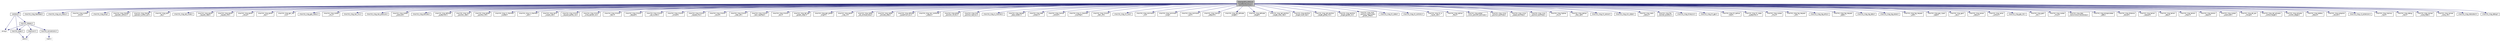 digraph "libraries/GCS_MAVLink/include/mavlink/v1.0/common/common.h"
{
 // INTERACTIVE_SVG=YES
  edge [fontname="Helvetica",fontsize="10",labelfontname="Helvetica",labelfontsize="10"];
  node [fontname="Helvetica",fontsize="10",shape=record];
  Node1 [label="libraries/GCS_MAVLink\l/include/mavlink/v1.0\l/common/common.h",height=0.2,width=0.4,color="black", fillcolor="grey75", style="filled" fontcolor="black"];
  Node1 -> Node2 [color="midnightblue",fontsize="10",style="solid",fontname="Helvetica"];
  Node2 [label="../protocol.h",height=0.2,width=0.4,color="black", fillcolor="white", style="filled",URL="$v1_80_2protocol_8h.html"];
  Node2 -> Node3 [color="midnightblue",fontsize="10",style="solid",fontname="Helvetica"];
  Node3 [label="string.h",height=0.2,width=0.4,color="grey75", fillcolor="white", style="filled"];
  Node2 -> Node4 [color="midnightblue",fontsize="10",style="solid",fontname="Helvetica"];
  Node4 [label="mavlink_types.h",height=0.2,width=0.4,color="black", fillcolor="white", style="filled",URL="$v1_80_2mavlink__types_8h.html"];
  Node4 -> Node5 [color="midnightblue",fontsize="10",style="solid",fontname="Helvetica"];
  Node5 [label="stdint.h",height=0.2,width=0.4,color="grey75", fillcolor="white", style="filled"];
  Node2 -> Node6 [color="midnightblue",fontsize="10",style="solid",fontname="Helvetica"];
  Node6 [label="mavlink_helpers.h",height=0.2,width=0.4,color="black", fillcolor="white", style="filled",URL="$v1_80_2mavlink__helpers_8h.html"];
  Node6 -> Node3 [color="midnightblue",fontsize="10",style="solid",fontname="Helvetica"];
  Node6 -> Node7 [color="midnightblue",fontsize="10",style="solid",fontname="Helvetica"];
  Node7 [label="checksum.h",height=0.2,width=0.4,color="black", fillcolor="white", style="filled",URL="$v1_80_2checksum_8h.html"];
  Node7 -> Node5 [color="midnightblue",fontsize="10",style="solid",fontname="Helvetica"];
  Node6 -> Node4 [color="midnightblue",fontsize="10",style="solid",fontname="Helvetica"];
  Node6 -> Node8 [color="midnightblue",fontsize="10",style="solid",fontname="Helvetica"];
  Node8 [label="mavlink_conversions.h",height=0.2,width=0.4,color="black", fillcolor="white", style="filled",URL="$mavlink__conversions_8h.html"];
  Node8 -> Node9 [color="midnightblue",fontsize="10",style="solid",fontname="Helvetica"];
  Node9 [label="math.h",height=0.2,width=0.4,color="grey75", fillcolor="white", style="filled"];
  Node1 -> Node10 [color="midnightblue",fontsize="10",style="solid",fontname="Helvetica"];
  Node10 [label="./mavlink_msg_heartbeat.h",height=0.2,width=0.4,color="black", fillcolor="white", style="filled",URL="$v1_80_2common_2mavlink__msg__heartbeat_8h.html"];
  Node1 -> Node11 [color="midnightblue",fontsize="10",style="solid",fontname="Helvetica"];
  Node11 [label="./mavlink_msg_sys_status.h",height=0.2,width=0.4,color="black", fillcolor="white", style="filled",URL="$v1_80_2common_2mavlink__msg__sys__status_8h.html"];
  Node1 -> Node12 [color="midnightblue",fontsize="10",style="solid",fontname="Helvetica"];
  Node12 [label="./mavlink_msg_system\l_time.h",height=0.2,width=0.4,color="black", fillcolor="white", style="filled",URL="$v1_80_2common_2mavlink__msg__system__time_8h.html"];
  Node1 -> Node13 [color="midnightblue",fontsize="10",style="solid",fontname="Helvetica"];
  Node13 [label="./mavlink_msg_ping.h",height=0.2,width=0.4,color="black", fillcolor="white", style="filled",URL="$v1_80_2common_2mavlink__msg__ping_8h.html"];
  Node1 -> Node14 [color="midnightblue",fontsize="10",style="solid",fontname="Helvetica"];
  Node14 [label="./mavlink_msg_change\l_operator_control.h",height=0.2,width=0.4,color="black", fillcolor="white", style="filled",URL="$v1_80_2common_2mavlink__msg__change__operator__control_8h.html"];
  Node1 -> Node15 [color="midnightblue",fontsize="10",style="solid",fontname="Helvetica"];
  Node15 [label="./mavlink_msg_change\l_operator_control_ack.h",height=0.2,width=0.4,color="black", fillcolor="white", style="filled",URL="$v1_80_2common_2mavlink__msg__change__operator__control__ack_8h.html"];
  Node1 -> Node16 [color="midnightblue",fontsize="10",style="solid",fontname="Helvetica"];
  Node16 [label="./mavlink_msg_auth\l_key.h",height=0.2,width=0.4,color="black", fillcolor="white", style="filled",URL="$v1_80_2common_2mavlink__msg__auth__key_8h.html"];
  Node1 -> Node17 [color="midnightblue",fontsize="10",style="solid",fontname="Helvetica"];
  Node17 [label="./mavlink_msg_set_mode.h",height=0.2,width=0.4,color="black", fillcolor="white", style="filled",URL="$v1_80_2common_2mavlink__msg__set__mode_8h.html"];
  Node1 -> Node18 [color="midnightblue",fontsize="10",style="solid",fontname="Helvetica"];
  Node18 [label="./mavlink_msg_param\l_request_read.h",height=0.2,width=0.4,color="black", fillcolor="white", style="filled",URL="$v1_80_2common_2mavlink__msg__param__request__read_8h.html"];
  Node1 -> Node19 [color="midnightblue",fontsize="10",style="solid",fontname="Helvetica"];
  Node19 [label="./mavlink_msg_param\l_request_list.h",height=0.2,width=0.4,color="black", fillcolor="white", style="filled",URL="$v1_80_2common_2mavlink__msg__param__request__list_8h.html"];
  Node1 -> Node20 [color="midnightblue",fontsize="10",style="solid",fontname="Helvetica"];
  Node20 [label="./mavlink_msg_param\l_value.h",height=0.2,width=0.4,color="black", fillcolor="white", style="filled",URL="$v1_80_2common_2mavlink__msg__param__value_8h.html"];
  Node1 -> Node21 [color="midnightblue",fontsize="10",style="solid",fontname="Helvetica"];
  Node21 [label="./mavlink_msg_param\l_set.h",height=0.2,width=0.4,color="black", fillcolor="white", style="filled",URL="$v1_80_2common_2mavlink__msg__param__set_8h.html"];
  Node1 -> Node22 [color="midnightblue",fontsize="10",style="solid",fontname="Helvetica"];
  Node22 [label="./mavlink_msg_gps_raw\l_int.h",height=0.2,width=0.4,color="black", fillcolor="white", style="filled",URL="$v1_80_2common_2mavlink__msg__gps__raw__int_8h.html"];
  Node1 -> Node23 [color="midnightblue",fontsize="10",style="solid",fontname="Helvetica"];
  Node23 [label="./mavlink_msg_gps_status.h",height=0.2,width=0.4,color="black", fillcolor="white", style="filled",URL="$v1_80_2common_2mavlink__msg__gps__status_8h.html"];
  Node1 -> Node24 [color="midnightblue",fontsize="10",style="solid",fontname="Helvetica"];
  Node24 [label="./mavlink_msg_scaled\l_imu.h",height=0.2,width=0.4,color="black", fillcolor="white", style="filled",URL="$v1_80_2common_2mavlink__msg__scaled__imu_8h.html"];
  Node1 -> Node25 [color="midnightblue",fontsize="10",style="solid",fontname="Helvetica"];
  Node25 [label="./mavlink_msg_raw_imu.h",height=0.2,width=0.4,color="black", fillcolor="white", style="filled",URL="$v1_80_2common_2mavlink__msg__raw__imu_8h.html"];
  Node1 -> Node26 [color="midnightblue",fontsize="10",style="solid",fontname="Helvetica"];
  Node26 [label="./mavlink_msg_raw_pressure.h",height=0.2,width=0.4,color="black", fillcolor="white", style="filled",URL="$v1_80_2common_2mavlink__msg__raw__pressure_8h.html"];
  Node1 -> Node27 [color="midnightblue",fontsize="10",style="solid",fontname="Helvetica"];
  Node27 [label="./mavlink_msg_scaled\l_pressure.h",height=0.2,width=0.4,color="black", fillcolor="white", style="filled",URL="$v1_80_2common_2mavlink__msg__scaled__pressure_8h.html"];
  Node1 -> Node28 [color="midnightblue",fontsize="10",style="solid",fontname="Helvetica"];
  Node28 [label="./mavlink_msg_attitude.h",height=0.2,width=0.4,color="black", fillcolor="white", style="filled",URL="$v1_80_2common_2mavlink__msg__attitude_8h.html"];
  Node1 -> Node29 [color="midnightblue",fontsize="10",style="solid",fontname="Helvetica"];
  Node29 [label="./mavlink_msg_attitude\l_quaternion.h",height=0.2,width=0.4,color="black", fillcolor="white", style="filled",URL="$mavlink__msg__attitude__quaternion_8h.html"];
  Node1 -> Node30 [color="midnightblue",fontsize="10",style="solid",fontname="Helvetica"];
  Node30 [label="./mavlink_msg_local\l_position_ned.h",height=0.2,width=0.4,color="black", fillcolor="white", style="filled",URL="$mavlink__msg__local__position__ned_8h.html"];
  Node1 -> Node31 [color="midnightblue",fontsize="10",style="solid",fontname="Helvetica"];
  Node31 [label="./mavlink_msg_global\l_position_int.h",height=0.2,width=0.4,color="black", fillcolor="white", style="filled",URL="$v1_80_2common_2mavlink__msg__global__position__int_8h.html"];
  Node1 -> Node32 [color="midnightblue",fontsize="10",style="solid",fontname="Helvetica"];
  Node32 [label="./mavlink_msg_rc_channels\l_scaled.h",height=0.2,width=0.4,color="black", fillcolor="white", style="filled",URL="$v1_80_2common_2mavlink__msg__rc__channels__scaled_8h.html"];
  Node1 -> Node33 [color="midnightblue",fontsize="10",style="solid",fontname="Helvetica"];
  Node33 [label="./mavlink_msg_rc_channels\l_raw.h",height=0.2,width=0.4,color="black", fillcolor="white", style="filled",URL="$v1_80_2common_2mavlink__msg__rc__channels__raw_8h.html"];
  Node1 -> Node34 [color="midnightblue",fontsize="10",style="solid",fontname="Helvetica"];
  Node34 [label="./mavlink_msg_servo\l_output_raw.h",height=0.2,width=0.4,color="black", fillcolor="white", style="filled",URL="$v1_80_2common_2mavlink__msg__servo__output__raw_8h.html"];
  Node1 -> Node35 [color="midnightblue",fontsize="10",style="solid",fontname="Helvetica"];
  Node35 [label="./mavlink_msg_mission\l_request_partial_list.h",height=0.2,width=0.4,color="black", fillcolor="white", style="filled",URL="$mavlink__msg__mission__request__partial__list_8h.html"];
  Node1 -> Node36 [color="midnightblue",fontsize="10",style="solid",fontname="Helvetica"];
  Node36 [label="./mavlink_msg_mission\l_write_partial_list.h",height=0.2,width=0.4,color="black", fillcolor="white", style="filled",URL="$mavlink__msg__mission__write__partial__list_8h.html"];
  Node1 -> Node37 [color="midnightblue",fontsize="10",style="solid",fontname="Helvetica"];
  Node37 [label="./mavlink_msg_mission\l_item.h",height=0.2,width=0.4,color="black", fillcolor="white", style="filled",URL="$mavlink__msg__mission__item_8h.html"];
  Node1 -> Node38 [color="midnightblue",fontsize="10",style="solid",fontname="Helvetica"];
  Node38 [label="./mavlink_msg_mission\l_request.h",height=0.2,width=0.4,color="black", fillcolor="white", style="filled",URL="$mavlink__msg__mission__request_8h.html"];
  Node1 -> Node39 [color="midnightblue",fontsize="10",style="solid",fontname="Helvetica"];
  Node39 [label="./mavlink_msg_mission\l_set_current.h",height=0.2,width=0.4,color="black", fillcolor="white", style="filled",URL="$mavlink__msg__mission__set__current_8h.html"];
  Node1 -> Node40 [color="midnightblue",fontsize="10",style="solid",fontname="Helvetica"];
  Node40 [label="./mavlink_msg_mission\l_current.h",height=0.2,width=0.4,color="black", fillcolor="white", style="filled",URL="$mavlink__msg__mission__current_8h.html"];
  Node1 -> Node41 [color="midnightblue",fontsize="10",style="solid",fontname="Helvetica"];
  Node41 [label="./mavlink_msg_mission\l_request_list.h",height=0.2,width=0.4,color="black", fillcolor="white", style="filled",URL="$mavlink__msg__mission__request__list_8h.html"];
  Node1 -> Node42 [color="midnightblue",fontsize="10",style="solid",fontname="Helvetica"];
  Node42 [label="./mavlink_msg_mission\l_count.h",height=0.2,width=0.4,color="black", fillcolor="white", style="filled",URL="$mavlink__msg__mission__count_8h.html"];
  Node1 -> Node43 [color="midnightblue",fontsize="10",style="solid",fontname="Helvetica"];
  Node43 [label="./mavlink_msg_mission\l_clear_all.h",height=0.2,width=0.4,color="black", fillcolor="white", style="filled",URL="$mavlink__msg__mission__clear__all_8h.html"];
  Node1 -> Node44 [color="midnightblue",fontsize="10",style="solid",fontname="Helvetica"];
  Node44 [label="./mavlink_msg_mission\l_item_reached.h",height=0.2,width=0.4,color="black", fillcolor="white", style="filled",URL="$mavlink__msg__mission__item__reached_8h.html"];
  Node1 -> Node45 [color="midnightblue",fontsize="10",style="solid",fontname="Helvetica"];
  Node45 [label="./mavlink_msg_mission\l_ack.h",height=0.2,width=0.4,color="black", fillcolor="white", style="filled",URL="$mavlink__msg__mission__ack_8h.html"];
  Node1 -> Node46 [color="midnightblue",fontsize="10",style="solid",fontname="Helvetica"];
  Node46 [label="./mavlink_msg_set_gps\l_global_origin.h",height=0.2,width=0.4,color="black", fillcolor="white", style="filled",URL="$mavlink__msg__set__gps__global__origin_8h.html"];
  Node1 -> Node47 [color="midnightblue",fontsize="10",style="solid",fontname="Helvetica"];
  Node47 [label="./mavlink_msg_gps_global\l_origin.h",height=0.2,width=0.4,color="black", fillcolor="white", style="filled",URL="$mavlink__msg__gps__global__origin_8h.html"];
  Node1 -> Node48 [color="midnightblue",fontsize="10",style="solid",fontname="Helvetica"];
  Node48 [label="./mavlink_msg_param\l_map_rc.h",height=0.2,width=0.4,color="black", fillcolor="white", style="filled",URL="$mavlink__msg__param__map__rc_8h.html"];
  Node1 -> Node49 [color="midnightblue",fontsize="10",style="solid",fontname="Helvetica"];
  Node49 [label="./mavlink_msg_safety\l_set_allowed_area.h",height=0.2,width=0.4,color="black", fillcolor="white", style="filled",URL="$v1_80_2common_2mavlink__msg__safety__set__allowed__area_8h.html"];
  Node1 -> Node50 [color="midnightblue",fontsize="10",style="solid",fontname="Helvetica"];
  Node50 [label="./mavlink_msg_safety\l_allowed_area.h",height=0.2,width=0.4,color="black", fillcolor="white", style="filled",URL="$v1_80_2common_2mavlink__msg__safety__allowed__area_8h.html"];
  Node1 -> Node51 [color="midnightblue",fontsize="10",style="solid",fontname="Helvetica"];
  Node51 [label="./mavlink_msg_attitude\l_quaternion_cov.h",height=0.2,width=0.4,color="black", fillcolor="white", style="filled",URL="$mavlink__msg__attitude__quaternion__cov_8h.html"];
  Node1 -> Node52 [color="midnightblue",fontsize="10",style="solid",fontname="Helvetica"];
  Node52 [label="./mavlink_msg_nav_controller\l_output.h",height=0.2,width=0.4,color="black", fillcolor="white", style="filled",URL="$v1_80_2common_2mavlink__msg__nav__controller__output_8h.html"];
  Node1 -> Node53 [color="midnightblue",fontsize="10",style="solid",fontname="Helvetica"];
  Node53 [label="./mavlink_msg_global\l_position_int_cov.h",height=0.2,width=0.4,color="black", fillcolor="white", style="filled",URL="$mavlink__msg__global__position__int__cov_8h.html"];
  Node1 -> Node54 [color="midnightblue",fontsize="10",style="solid",fontname="Helvetica"];
  Node54 [label="./mavlink_msg_local\l_position_ned_cov.h",height=0.2,width=0.4,color="black", fillcolor="white", style="filled",URL="$mavlink__msg__local__position__ned__cov_8h.html"];
  Node1 -> Node55 [color="midnightblue",fontsize="10",style="solid",fontname="Helvetica"];
  Node55 [label="./mavlink_msg_rc_channels.h",height=0.2,width=0.4,color="black", fillcolor="white", style="filled",URL="$mavlink__msg__rc__channels_8h.html"];
  Node1 -> Node56 [color="midnightblue",fontsize="10",style="solid",fontname="Helvetica"];
  Node56 [label="./mavlink_msg_request\l_data_stream.h",height=0.2,width=0.4,color="black", fillcolor="white", style="filled",URL="$v1_80_2common_2mavlink__msg__request__data__stream_8h.html"];
  Node1 -> Node57 [color="midnightblue",fontsize="10",style="solid",fontname="Helvetica"];
  Node57 [label="./mavlink_msg_data\l_stream.h",height=0.2,width=0.4,color="black", fillcolor="white", style="filled",URL="$mavlink__msg__data__stream_8h.html"];
  Node1 -> Node58 [color="midnightblue",fontsize="10",style="solid",fontname="Helvetica"];
  Node58 [label="./mavlink_msg_manual\l_control.h",height=0.2,width=0.4,color="black", fillcolor="white", style="filled",URL="$v1_80_2common_2mavlink__msg__manual__control_8h.html"];
  Node1 -> Node59 [color="midnightblue",fontsize="10",style="solid",fontname="Helvetica"];
  Node59 [label="./mavlink_msg_rc_channels\l_override.h",height=0.2,width=0.4,color="black", fillcolor="white", style="filled",URL="$v1_80_2common_2mavlink__msg__rc__channels__override_8h.html"];
  Node1 -> Node60 [color="midnightblue",fontsize="10",style="solid",fontname="Helvetica"];
  Node60 [label="./mavlink_msg_mission\l_item_int.h",height=0.2,width=0.4,color="black", fillcolor="white", style="filled",URL="$mavlink__msg__mission__item__int_8h.html"];
  Node1 -> Node61 [color="midnightblue",fontsize="10",style="solid",fontname="Helvetica"];
  Node61 [label="./mavlink_msg_vfr_hud.h",height=0.2,width=0.4,color="black", fillcolor="white", style="filled",URL="$v1_80_2common_2mavlink__msg__vfr__hud_8h.html"];
  Node1 -> Node62 [color="midnightblue",fontsize="10",style="solid",fontname="Helvetica"];
  Node62 [label="./mavlink_msg_command\l_int.h",height=0.2,width=0.4,color="black", fillcolor="white", style="filled",URL="$mavlink__msg__command__int_8h.html"];
  Node1 -> Node63 [color="midnightblue",fontsize="10",style="solid",fontname="Helvetica"];
  Node63 [label="./mavlink_msg_command\l_long.h",height=0.2,width=0.4,color="black", fillcolor="white", style="filled",URL="$mavlink__msg__command__long_8h.html"];
  Node1 -> Node64 [color="midnightblue",fontsize="10",style="solid",fontname="Helvetica"];
  Node64 [label="./mavlink_msg_command\l_ack.h",height=0.2,width=0.4,color="black", fillcolor="white", style="filled",URL="$v1_80_2common_2mavlink__msg__command__ack_8h.html"];
  Node1 -> Node65 [color="midnightblue",fontsize="10",style="solid",fontname="Helvetica"];
  Node65 [label="./mavlink_msg_manual\l_setpoint.h",height=0.2,width=0.4,color="black", fillcolor="white", style="filled",URL="$mavlink__msg__manual__setpoint_8h.html"];
  Node1 -> Node66 [color="midnightblue",fontsize="10",style="solid",fontname="Helvetica"];
  Node66 [label="./mavlink_msg_set_attitude\l_target.h",height=0.2,width=0.4,color="black", fillcolor="white", style="filled",URL="$mavlink__msg__set__attitude__target_8h.html"];
  Node1 -> Node67 [color="midnightblue",fontsize="10",style="solid",fontname="Helvetica"];
  Node67 [label="./mavlink_msg_attitude\l_target.h",height=0.2,width=0.4,color="black", fillcolor="white", style="filled",URL="$mavlink__msg__attitude__target_8h.html"];
  Node1 -> Node68 [color="midnightblue",fontsize="10",style="solid",fontname="Helvetica"];
  Node68 [label="./mavlink_msg_set_position\l_target_local_ned.h",height=0.2,width=0.4,color="black", fillcolor="white", style="filled",URL="$mavlink__msg__set__position__target__local__ned_8h.html"];
  Node1 -> Node69 [color="midnightblue",fontsize="10",style="solid",fontname="Helvetica"];
  Node69 [label="./mavlink_msg_position\l_target_local_ned.h",height=0.2,width=0.4,color="black", fillcolor="white", style="filled",URL="$mavlink__msg__position__target__local__ned_8h.html"];
  Node1 -> Node70 [color="midnightblue",fontsize="10",style="solid",fontname="Helvetica"];
  Node70 [label="./mavlink_msg_set_position\l_target_global_int.h",height=0.2,width=0.4,color="black", fillcolor="white", style="filled",URL="$mavlink__msg__set__position__target__global__int_8h.html"];
  Node1 -> Node71 [color="midnightblue",fontsize="10",style="solid",fontname="Helvetica"];
  Node71 [label="./mavlink_msg_position\l_target_global_int.h",height=0.2,width=0.4,color="black", fillcolor="white", style="filled",URL="$mavlink__msg__position__target__global__int_8h.html"];
  Node1 -> Node72 [color="midnightblue",fontsize="10",style="solid",fontname="Helvetica"];
  Node72 [label="./mavlink_msg_local\l_position_ned_system\l_global_offset.h",height=0.2,width=0.4,color="black", fillcolor="white", style="filled",URL="$mavlink__msg__local__position__ned__system__global__offset_8h.html"];
  Node1 -> Node73 [color="midnightblue",fontsize="10",style="solid",fontname="Helvetica"];
  Node73 [label="./mavlink_msg_hil_state.h",height=0.2,width=0.4,color="black", fillcolor="white", style="filled",URL="$v1_80_2common_2mavlink__msg__hil__state_8h.html"];
  Node1 -> Node74 [color="midnightblue",fontsize="10",style="solid",fontname="Helvetica"];
  Node74 [label="./mavlink_msg_hil_controls.h",height=0.2,width=0.4,color="black", fillcolor="white", style="filled",URL="$v1_80_2common_2mavlink__msg__hil__controls_8h.html"];
  Node1 -> Node75 [color="midnightblue",fontsize="10",style="solid",fontname="Helvetica"];
  Node75 [label="./mavlink_msg_hil_rc\l_inputs_raw.h",height=0.2,width=0.4,color="black", fillcolor="white", style="filled",URL="$mavlink__msg__hil__rc__inputs__raw_8h.html"];
  Node1 -> Node76 [color="midnightblue",fontsize="10",style="solid",fontname="Helvetica"];
  Node76 [label="./mavlink_msg_optical\l_flow.h",height=0.2,width=0.4,color="black", fillcolor="white", style="filled",URL="$v1_80_2common_2mavlink__msg__optical__flow_8h.html"];
  Node1 -> Node77 [color="midnightblue",fontsize="10",style="solid",fontname="Helvetica"];
  Node77 [label="./mavlink_msg_global\l_vision_position_estimate.h",height=0.2,width=0.4,color="black", fillcolor="white", style="filled",URL="$mavlink__msg__global__vision__position__estimate_8h.html"];
  Node1 -> Node78 [color="midnightblue",fontsize="10",style="solid",fontname="Helvetica"];
  Node78 [label="./mavlink_msg_vision\l_position_estimate.h",height=0.2,width=0.4,color="black", fillcolor="white", style="filled",URL="$mavlink__msg__vision__position__estimate_8h.html"];
  Node1 -> Node79 [color="midnightblue",fontsize="10",style="solid",fontname="Helvetica"];
  Node79 [label="./mavlink_msg_vision\l_speed_estimate.h",height=0.2,width=0.4,color="black", fillcolor="white", style="filled",URL="$mavlink__msg__vision__speed__estimate_8h.html"];
  Node1 -> Node80 [color="midnightblue",fontsize="10",style="solid",fontname="Helvetica"];
  Node80 [label="./mavlink_msg_vicon\l_position_estimate.h",height=0.2,width=0.4,color="black", fillcolor="white", style="filled",URL="$mavlink__msg__vicon__position__estimate_8h.html"];
  Node1 -> Node81 [color="midnightblue",fontsize="10",style="solid",fontname="Helvetica"];
  Node81 [label="./mavlink_msg_highres\l_imu.h",height=0.2,width=0.4,color="black", fillcolor="white", style="filled",URL="$mavlink__msg__highres__imu_8h.html"];
  Node1 -> Node82 [color="midnightblue",fontsize="10",style="solid",fontname="Helvetica"];
  Node82 [label="./mavlink_msg_optical\l_flow_rad.h",height=0.2,width=0.4,color="black", fillcolor="white", style="filled",URL="$mavlink__msg__optical__flow__rad_8h.html"];
  Node1 -> Node83 [color="midnightblue",fontsize="10",style="solid",fontname="Helvetica"];
  Node83 [label="./mavlink_msg_hil_sensor.h",height=0.2,width=0.4,color="black", fillcolor="white", style="filled",URL="$mavlink__msg__hil__sensor_8h.html"];
  Node1 -> Node84 [color="midnightblue",fontsize="10",style="solid",fontname="Helvetica"];
  Node84 [label="./mavlink_msg_sim_state.h",height=0.2,width=0.4,color="black", fillcolor="white", style="filled",URL="$mavlink__msg__sim__state_8h.html"];
  Node1 -> Node85 [color="midnightblue",fontsize="10",style="solid",fontname="Helvetica"];
  Node85 [label="./mavlink_msg_radio\l_status.h",height=0.2,width=0.4,color="black", fillcolor="white", style="filled",URL="$mavlink__msg__radio__status_8h.html"];
  Node1 -> Node86 [color="midnightblue",fontsize="10",style="solid",fontname="Helvetica"];
  Node86 [label="./mavlink_msg_file\l_transfer_protocol.h",height=0.2,width=0.4,color="black", fillcolor="white", style="filled",URL="$mavlink__msg__file__transfer__protocol_8h.html"];
  Node1 -> Node87 [color="midnightblue",fontsize="10",style="solid",fontname="Helvetica"];
  Node87 [label="./mavlink_msg_timesync.h",height=0.2,width=0.4,color="black", fillcolor="white", style="filled",URL="$mavlink__msg__timesync_8h.html"];
  Node1 -> Node88 [color="midnightblue",fontsize="10",style="solid",fontname="Helvetica"];
  Node88 [label="./mavlink_msg_hil_gps.h",height=0.2,width=0.4,color="black", fillcolor="white", style="filled",URL="$mavlink__msg__hil__gps_8h.html"];
  Node1 -> Node89 [color="midnightblue",fontsize="10",style="solid",fontname="Helvetica"];
  Node89 [label="./mavlink_msg_hil_optical\l_flow.h",height=0.2,width=0.4,color="black", fillcolor="white", style="filled",URL="$mavlink__msg__hil__optical__flow_8h.html"];
  Node1 -> Node90 [color="midnightblue",fontsize="10",style="solid",fontname="Helvetica"];
  Node90 [label="./mavlink_msg_hil_state\l_quaternion.h",height=0.2,width=0.4,color="black", fillcolor="white", style="filled",URL="$mavlink__msg__hil__state__quaternion_8h.html"];
  Node1 -> Node91 [color="midnightblue",fontsize="10",style="solid",fontname="Helvetica"];
  Node91 [label="./mavlink_msg_scaled\l_imu2.h",height=0.2,width=0.4,color="black", fillcolor="white", style="filled",URL="$mavlink__msg__scaled__imu2_8h.html"];
  Node1 -> Node92 [color="midnightblue",fontsize="10",style="solid",fontname="Helvetica"];
  Node92 [label="./mavlink_msg_log_request\l_list.h",height=0.2,width=0.4,color="black", fillcolor="white", style="filled",URL="$mavlink__msg__log__request__list_8h.html"];
  Node1 -> Node93 [color="midnightblue",fontsize="10",style="solid",fontname="Helvetica"];
  Node93 [label="./mavlink_msg_log_entry.h",height=0.2,width=0.4,color="black", fillcolor="white", style="filled",URL="$mavlink__msg__log__entry_8h.html"];
  Node1 -> Node94 [color="midnightblue",fontsize="10",style="solid",fontname="Helvetica"];
  Node94 [label="./mavlink_msg_log_request\l_data.h",height=0.2,width=0.4,color="black", fillcolor="white", style="filled",URL="$mavlink__msg__log__request__data_8h.html"];
  Node1 -> Node95 [color="midnightblue",fontsize="10",style="solid",fontname="Helvetica"];
  Node95 [label="./mavlink_msg_log_data.h",height=0.2,width=0.4,color="black", fillcolor="white", style="filled",URL="$mavlink__msg__log__data_8h.html"];
  Node1 -> Node96 [color="midnightblue",fontsize="10",style="solid",fontname="Helvetica"];
  Node96 [label="./mavlink_msg_log_erase.h",height=0.2,width=0.4,color="black", fillcolor="white", style="filled",URL="$mavlink__msg__log__erase_8h.html"];
  Node1 -> Node97 [color="midnightblue",fontsize="10",style="solid",fontname="Helvetica"];
  Node97 [label="./mavlink_msg_log_request\l_end.h",height=0.2,width=0.4,color="black", fillcolor="white", style="filled",URL="$mavlink__msg__log__request__end_8h.html"];
  Node1 -> Node98 [color="midnightblue",fontsize="10",style="solid",fontname="Helvetica"];
  Node98 [label="./mavlink_msg_gps_inject\l_data.h",height=0.2,width=0.4,color="black", fillcolor="white", style="filled",URL="$mavlink__msg__gps__inject__data_8h.html"];
  Node1 -> Node99 [color="midnightblue",fontsize="10",style="solid",fontname="Helvetica"];
  Node99 [label="./mavlink_msg_gps2\l_raw.h",height=0.2,width=0.4,color="black", fillcolor="white", style="filled",URL="$mavlink__msg__gps2__raw_8h.html"];
  Node1 -> Node100 [color="midnightblue",fontsize="10",style="solid",fontname="Helvetica"];
  Node100 [label="./mavlink_msg_power\l_status.h",height=0.2,width=0.4,color="black", fillcolor="white", style="filled",URL="$mavlink__msg__power__status_8h.html"];
  Node1 -> Node101 [color="midnightblue",fontsize="10",style="solid",fontname="Helvetica"];
  Node101 [label="./mavlink_msg_serial\l_control.h",height=0.2,width=0.4,color="black", fillcolor="white", style="filled",URL="$mavlink__msg__serial__control_8h.html"];
  Node1 -> Node102 [color="midnightblue",fontsize="10",style="solid",fontname="Helvetica"];
  Node102 [label="./mavlink_msg_gps_rtk.h",height=0.2,width=0.4,color="black", fillcolor="white", style="filled",URL="$mavlink__msg__gps__rtk_8h.html"];
  Node1 -> Node103 [color="midnightblue",fontsize="10",style="solid",fontname="Helvetica"];
  Node103 [label="./mavlink_msg_gps2\l_rtk.h",height=0.2,width=0.4,color="black", fillcolor="white", style="filled",URL="$mavlink__msg__gps2__rtk_8h.html"];
  Node1 -> Node104 [color="midnightblue",fontsize="10",style="solid",fontname="Helvetica"];
  Node104 [label="./mavlink_msg_scaled\l_imu3.h",height=0.2,width=0.4,color="black", fillcolor="white", style="filled",URL="$mavlink__msg__scaled__imu3_8h.html"];
  Node1 -> Node105 [color="midnightblue",fontsize="10",style="solid",fontname="Helvetica"];
  Node105 [label="./mavlink_msg_data\l_transmission_handshake.h",height=0.2,width=0.4,color="black", fillcolor="white", style="filled",URL="$mavlink__msg__data__transmission__handshake_8h.html"];
  Node1 -> Node106 [color="midnightblue",fontsize="10",style="solid",fontname="Helvetica"];
  Node106 [label="./mavlink_msg_encapsulated\l_data.h",height=0.2,width=0.4,color="black", fillcolor="white", style="filled",URL="$mavlink__msg__encapsulated__data_8h.html"];
  Node1 -> Node107 [color="midnightblue",fontsize="10",style="solid",fontname="Helvetica"];
  Node107 [label="./mavlink_msg_distance\l_sensor.h",height=0.2,width=0.4,color="black", fillcolor="white", style="filled",URL="$mavlink__msg__distance__sensor_8h.html"];
  Node1 -> Node108 [color="midnightblue",fontsize="10",style="solid",fontname="Helvetica"];
  Node108 [label="./mavlink_msg_terrain\l_request.h",height=0.2,width=0.4,color="black", fillcolor="white", style="filled",URL="$mavlink__msg__terrain__request_8h.html"];
  Node1 -> Node109 [color="midnightblue",fontsize="10",style="solid",fontname="Helvetica"];
  Node109 [label="./mavlink_msg_terrain\l_data.h",height=0.2,width=0.4,color="black", fillcolor="white", style="filled",URL="$mavlink__msg__terrain__data_8h.html"];
  Node1 -> Node110 [color="midnightblue",fontsize="10",style="solid",fontname="Helvetica"];
  Node110 [label="./mavlink_msg_terrain\l_check.h",height=0.2,width=0.4,color="black", fillcolor="white", style="filled",URL="$mavlink__msg__terrain__check_8h.html"];
  Node1 -> Node111 [color="midnightblue",fontsize="10",style="solid",fontname="Helvetica"];
  Node111 [label="./mavlink_msg_terrain\l_report.h",height=0.2,width=0.4,color="black", fillcolor="white", style="filled",URL="$mavlink__msg__terrain__report_8h.html"];
  Node1 -> Node112 [color="midnightblue",fontsize="10",style="solid",fontname="Helvetica"];
  Node112 [label="./mavlink_msg_scaled\l_pressure2.h",height=0.2,width=0.4,color="black", fillcolor="white", style="filled",URL="$mavlink__msg__scaled__pressure2_8h.html"];
  Node1 -> Node113 [color="midnightblue",fontsize="10",style="solid",fontname="Helvetica"];
  Node113 [label="./mavlink_msg_att_pos\l_mocap.h",height=0.2,width=0.4,color="black", fillcolor="white", style="filled",URL="$mavlink__msg__att__pos__mocap_8h.html"];
  Node1 -> Node114 [color="midnightblue",fontsize="10",style="solid",fontname="Helvetica"];
  Node114 [label="./mavlink_msg_set_actuator\l_control_target.h",height=0.2,width=0.4,color="black", fillcolor="white", style="filled",URL="$mavlink__msg__set__actuator__control__target_8h.html"];
  Node1 -> Node115 [color="midnightblue",fontsize="10",style="solid",fontname="Helvetica"];
  Node115 [label="./mavlink_msg_actuator\l_control_target.h",height=0.2,width=0.4,color="black", fillcolor="white", style="filled",URL="$mavlink__msg__actuator__control__target_8h.html"];
  Node1 -> Node116 [color="midnightblue",fontsize="10",style="solid",fontname="Helvetica"];
  Node116 [label="./mavlink_msg_battery\l_status.h",height=0.2,width=0.4,color="black", fillcolor="white", style="filled",URL="$mavlink__msg__battery__status_8h.html"];
  Node1 -> Node117 [color="midnightblue",fontsize="10",style="solid",fontname="Helvetica"];
  Node117 [label="./mavlink_msg_autopilot\l_version.h",height=0.2,width=0.4,color="black", fillcolor="white", style="filled",URL="$mavlink__msg__autopilot__version_8h.html"];
  Node1 -> Node118 [color="midnightblue",fontsize="10",style="solid",fontname="Helvetica"];
  Node118 [label="./mavlink_msg_v2_extension.h",height=0.2,width=0.4,color="black", fillcolor="white", style="filled",URL="$mavlink__msg__v2__extension_8h.html"];
  Node1 -> Node119 [color="midnightblue",fontsize="10",style="solid",fontname="Helvetica"];
  Node119 [label="./mavlink_msg_memory\l_vect.h",height=0.2,width=0.4,color="black", fillcolor="white", style="filled",URL="$mavlink__msg__memory__vect_8h.html"];
  Node1 -> Node120 [color="midnightblue",fontsize="10",style="solid",fontname="Helvetica"];
  Node120 [label="./mavlink_msg_debug\l_vect.h",height=0.2,width=0.4,color="black", fillcolor="white", style="filled",URL="$v1_80_2common_2mavlink__msg__debug__vect_8h.html"];
  Node1 -> Node121 [color="midnightblue",fontsize="10",style="solid",fontname="Helvetica"];
  Node121 [label="./mavlink_msg_named\l_value_float.h",height=0.2,width=0.4,color="black", fillcolor="white", style="filled",URL="$v1_80_2common_2mavlink__msg__named__value__float_8h.html"];
  Node1 -> Node122 [color="midnightblue",fontsize="10",style="solid",fontname="Helvetica"];
  Node122 [label="./mavlink_msg_named\l_value_int.h",height=0.2,width=0.4,color="black", fillcolor="white", style="filled",URL="$v1_80_2common_2mavlink__msg__named__value__int_8h.html"];
  Node1 -> Node123 [color="midnightblue",fontsize="10",style="solid",fontname="Helvetica"];
  Node123 [label="./mavlink_msg_statustext.h",height=0.2,width=0.4,color="black", fillcolor="white", style="filled",URL="$v1_80_2common_2mavlink__msg__statustext_8h.html"];
  Node1 -> Node124 [color="midnightblue",fontsize="10",style="solid",fontname="Helvetica"];
  Node124 [label="./mavlink_msg_debug.h",height=0.2,width=0.4,color="black", fillcolor="white", style="filled",URL="$v1_80_2common_2mavlink__msg__debug_8h.html"];
}
